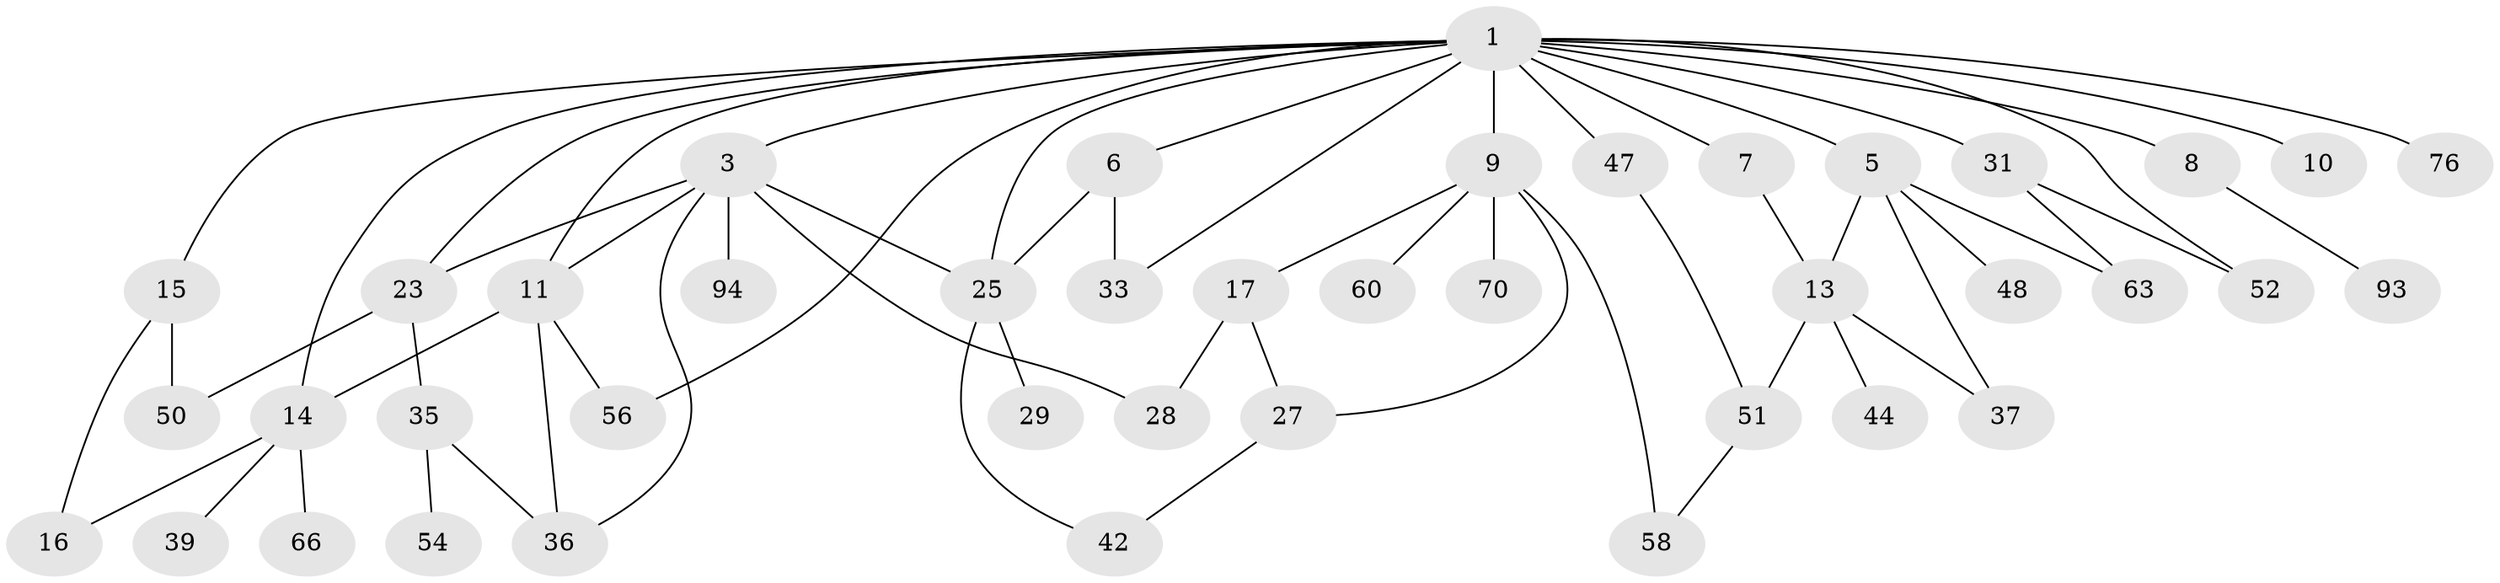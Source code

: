 // original degree distribution, {9: 0.02857142857142857, 5: 0.05714285714285714, 4: 0.09523809523809523, 2: 0.3333333333333333, 1: 0.29523809523809524, 3: 0.19047619047619047}
// Generated by graph-tools (version 1.1) at 2025/17/03/04/25 18:17:02]
// undirected, 42 vertices, 61 edges
graph export_dot {
graph [start="1"]
  node [color=gray90,style=filled];
  1 [super="+19+2"];
  3 [super="+4+24+12"];
  5 [super="+18+43"];
  6 [super="+62+80"];
  7 [super="+81+34"];
  8;
  9 [super="+22+57+74"];
  10;
  11 [super="+38"];
  13 [super="+41+102+77"];
  14 [super="+20+40+32+30"];
  15;
  16 [super="+89"];
  17 [super="+53"];
  23 [super="+79"];
  25 [super="+55"];
  27 [super="+45+101"];
  28 [super="+49+103"];
  29;
  31;
  33 [super="+100"];
  35;
  36;
  37;
  39 [super="+46"];
  42 [super="+65+68"];
  44;
  47 [super="+92"];
  48;
  50 [super="+71+105"];
  51 [super="+73"];
  52 [super="+69+59"];
  54;
  56;
  58 [super="+104"];
  60;
  63 [super="+91"];
  66;
  70;
  76;
  93;
  94;
  1 -- 3;
  1 -- 9;
  1 -- 10;
  1 -- 23;
  1 -- 76;
  1 -- 11;
  1 -- 56;
  1 -- 25;
  1 -- 47;
  1 -- 31;
  1 -- 5 [weight=2];
  1 -- 33;
  1 -- 6;
  1 -- 7;
  1 -- 8;
  1 -- 14;
  1 -- 15;
  1 -- 52;
  3 -- 11;
  3 -- 25;
  3 -- 36;
  3 -- 94;
  3 -- 28;
  3 -- 23;
  5 -- 48;
  5 -- 37;
  5 -- 13;
  5 -- 63;
  6 -- 33;
  6 -- 25;
  7 -- 13;
  8 -- 93;
  9 -- 17;
  9 -- 27;
  9 -- 60;
  9 -- 70;
  9 -- 58 [weight=2];
  11 -- 56;
  11 -- 36;
  11 -- 14;
  13 -- 44;
  13 -- 51;
  13 -- 37;
  14 -- 39;
  14 -- 66;
  14 -- 16;
  15 -- 16;
  15 -- 50;
  17 -- 27;
  17 -- 28;
  23 -- 35;
  23 -- 50;
  25 -- 29;
  25 -- 42;
  27 -- 42;
  31 -- 52;
  31 -- 63;
  35 -- 36;
  35 -- 54;
  47 -- 51;
  51 -- 58;
}
